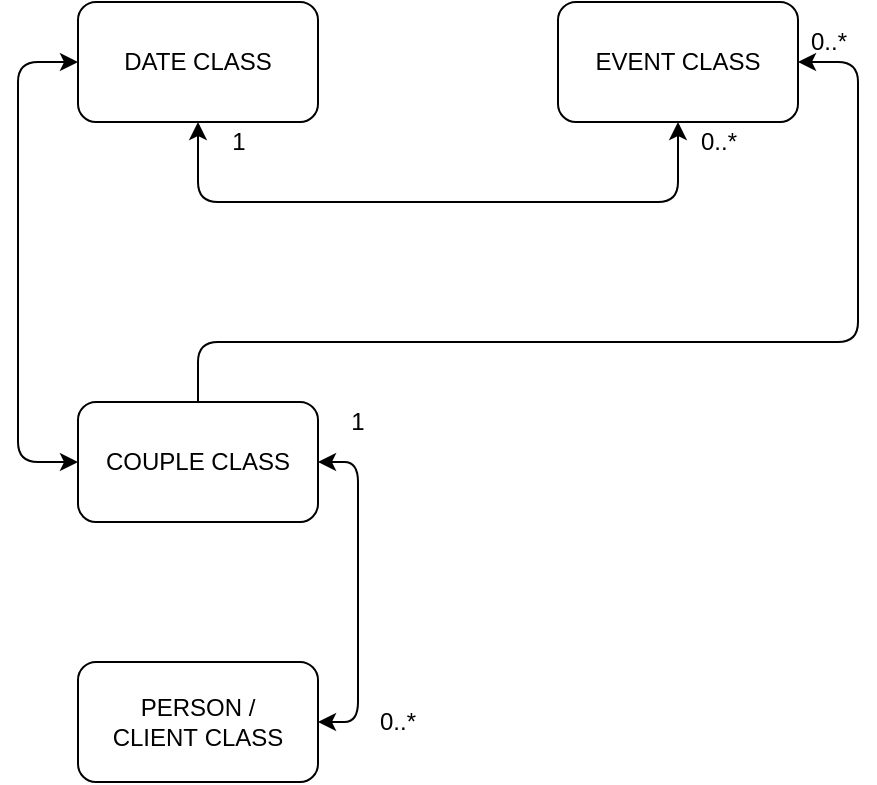 <mxfile version="14.3.0" type="github"><diagram id="_ToiI6iR0aYkkGoecKaI" name="Page-1"><mxGraphModel dx="1472" dy="833" grid="1" gridSize="10" guides="1" tooltips="1" connect="1" arrows="1" fold="1" page="1" pageScale="1" pageWidth="850" pageHeight="1100" math="0" shadow="0"><root><mxCell id="0"/><mxCell id="1" parent="0"/><mxCell id="RJF5gObIRxJO1GlHTEpb-1" value="DATE CLASS" style="rounded=1;whiteSpace=wrap;html=1;" vertex="1" parent="1"><mxGeometry x="110" y="70" width="120" height="60" as="geometry"/></mxCell><mxCell id="RJF5gObIRxJO1GlHTEpb-2" value="PERSON / CLIENT&amp;nbsp;CLASS" style="rounded=1;whiteSpace=wrap;html=1;" vertex="1" parent="1"><mxGeometry x="110" y="400" width="120" height="60" as="geometry"/></mxCell><mxCell id="RJF5gObIRxJO1GlHTEpb-4" value="" style="endArrow=classic;startArrow=classic;html=1;fontFamily=Helvetica;fontSize=11;fontColor=#000000;align=center;strokeColor=#000000;edgeStyle=orthogonalEdgeStyle;" edge="1" parent="1" source="RJF5gObIRxJO1GlHTEpb-3" target="RJF5gObIRxJO1GlHTEpb-2"><mxGeometry relative="1" as="geometry"><Array as="points"><mxPoint x="250" y="300"/><mxPoint x="250" y="430"/></Array></mxGeometry></mxCell><mxCell id="RJF5gObIRxJO1GlHTEpb-3" value="COUPLE CLASS" style="rounded=1;whiteSpace=wrap;html=1;" vertex="1" parent="1"><mxGeometry x="110" y="270" width="120" height="60" as="geometry"/></mxCell><mxCell id="RJF5gObIRxJO1GlHTEpb-5" value="0..*" style="text;html=1;strokeColor=none;fillColor=none;align=center;verticalAlign=middle;whiteSpace=wrap;rounded=0;" vertex="1" parent="1"><mxGeometry x="250" y="420" width="40" height="20" as="geometry"/></mxCell><mxCell id="RJF5gObIRxJO1GlHTEpb-6" value="1" style="text;html=1;strokeColor=none;fillColor=none;align=center;verticalAlign=middle;whiteSpace=wrap;rounded=0;" vertex="1" parent="1"><mxGeometry x="230" y="270" width="40" height="20" as="geometry"/></mxCell><mxCell id="RJF5gObIRxJO1GlHTEpb-8" value="" style="endArrow=classic;startArrow=classic;html=1;fontFamily=Helvetica;fontSize=11;fontColor=#000000;align=center;strokeColor=#000000;edgeStyle=orthogonalEdgeStyle;" edge="1" parent="1" source="RJF5gObIRxJO1GlHTEpb-7" target="RJF5gObIRxJO1GlHTEpb-1"><mxGeometry relative="1" as="geometry"><Array as="points"><mxPoint x="410" y="170"/><mxPoint x="170" y="170"/></Array></mxGeometry></mxCell><mxCell id="RJF5gObIRxJO1GlHTEpb-7" value="EVENT CLASS" style="rounded=1;whiteSpace=wrap;html=1;" vertex="1" parent="1"><mxGeometry x="350" y="70" width="120" height="60" as="geometry"/></mxCell><mxCell id="RJF5gObIRxJO1GlHTEpb-9" value="1" style="text;html=1;align=center;verticalAlign=middle;resizable=0;points=[];autosize=1;" vertex="1" parent="1"><mxGeometry x="180" y="130" width="20" height="20" as="geometry"/></mxCell><mxCell id="RJF5gObIRxJO1GlHTEpb-10" value="0..*" style="text;html=1;align=center;verticalAlign=middle;resizable=0;points=[];autosize=1;" vertex="1" parent="1"><mxGeometry x="415" y="130" width="30" height="20" as="geometry"/></mxCell><mxCell id="RJF5gObIRxJO1GlHTEpb-11" value="" style="endArrow=classic;startArrow=classic;html=1;exitX=0;exitY=0.5;exitDx=0;exitDy=0;entryX=0;entryY=0.5;entryDx=0;entryDy=0;" edge="1" parent="1" source="RJF5gObIRxJO1GlHTEpb-3" target="RJF5gObIRxJO1GlHTEpb-1"><mxGeometry width="50" height="50" relative="1" as="geometry"><mxPoint x="40" y="260" as="sourcePoint"/><mxPoint x="90" y="210" as="targetPoint"/><Array as="points"><mxPoint x="80" y="300"/><mxPoint x="80" y="190"/><mxPoint x="80" y="100"/></Array></mxGeometry></mxCell><mxCell id="RJF5gObIRxJO1GlHTEpb-12" value="" style="endArrow=classic;html=1;entryX=1;entryY=0.5;entryDx=0;entryDy=0;" edge="1" parent="1" target="RJF5gObIRxJO1GlHTEpb-7"><mxGeometry width="50" height="50" relative="1" as="geometry"><mxPoint x="170" y="270" as="sourcePoint"/><mxPoint x="220" y="220" as="targetPoint"/><Array as="points"><mxPoint x="170" y="240"/><mxPoint x="200" y="240"/><mxPoint x="500" y="240"/><mxPoint x="500" y="100"/></Array></mxGeometry></mxCell><mxCell id="RJF5gObIRxJO1GlHTEpb-13" value="0..*" style="text;html=1;align=center;verticalAlign=middle;resizable=0;points=[];autosize=1;" vertex="1" parent="1"><mxGeometry x="470" y="80" width="30" height="20" as="geometry"/></mxCell></root></mxGraphModel></diagram></mxfile>